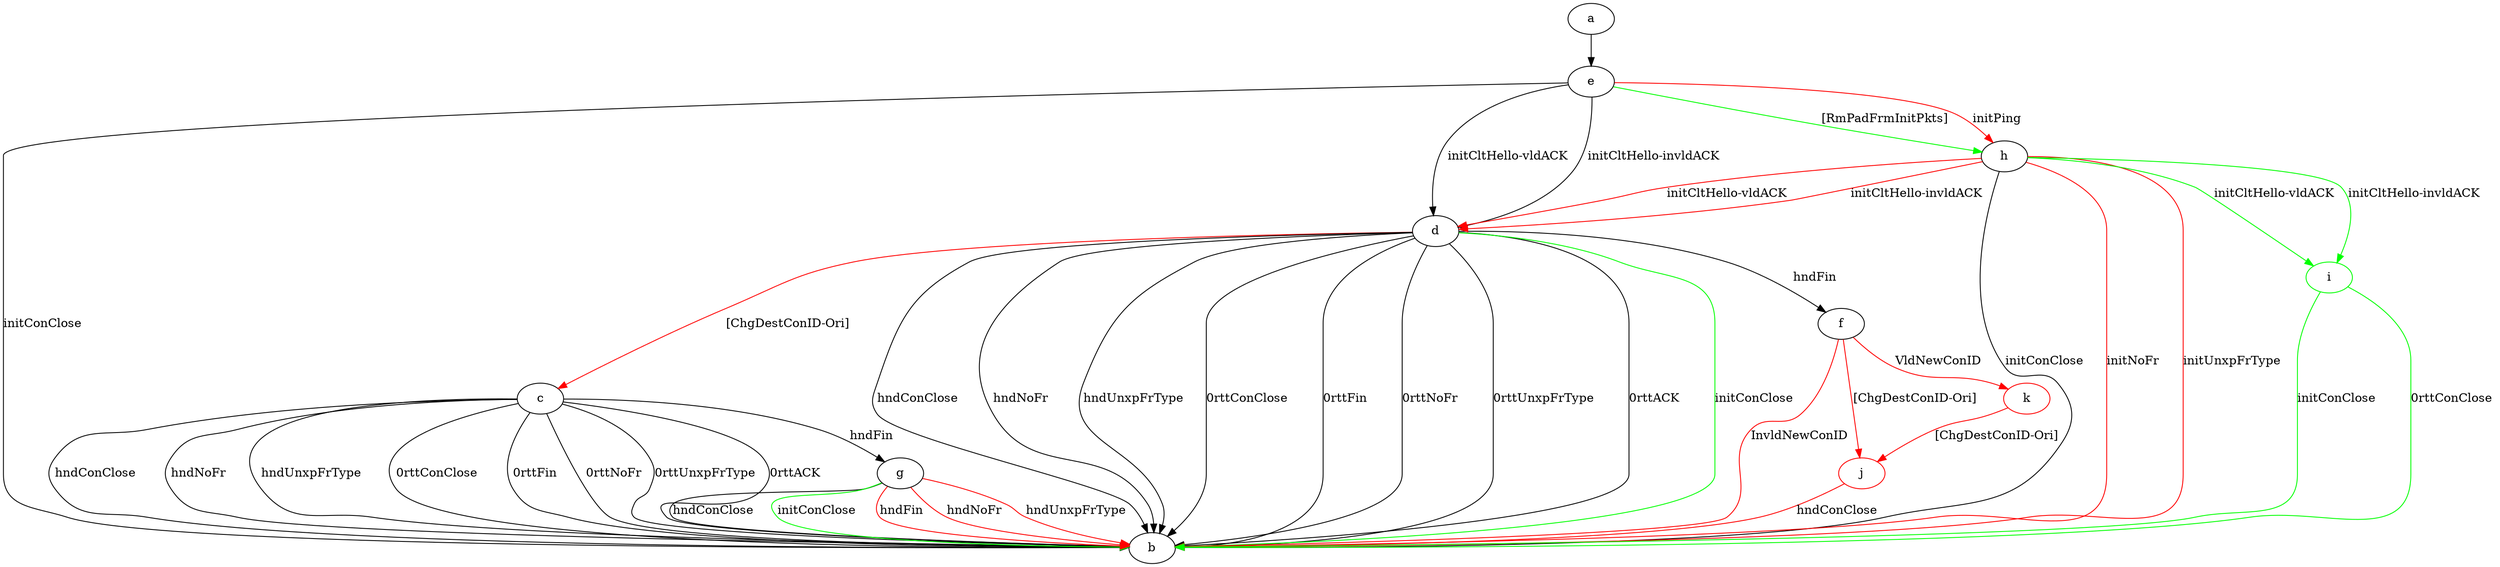 digraph "" {
	a -> e	[key=0];
	c -> b	[key=0,
		label="hndConClose "];
	c -> b	[key=1,
		label="hndNoFr "];
	c -> b	[key=2,
		label="hndUnxpFrType "];
	c -> b	[key=3,
		label="0rttConClose "];
	c -> b	[key=4,
		label="0rttFin "];
	c -> b	[key=5,
		label="0rttNoFr "];
	c -> b	[key=6,
		label="0rttUnxpFrType "];
	c -> b	[key=7,
		label="0rttACK "];
	c -> g	[key=0,
		label="hndFin "];
	d -> b	[key=0,
		label="hndConClose "];
	d -> b	[key=1,
		label="hndNoFr "];
	d -> b	[key=2,
		label="hndUnxpFrType "];
	d -> b	[key=3,
		label="0rttConClose "];
	d -> b	[key=4,
		label="0rttFin "];
	d -> b	[key=5,
		label="0rttNoFr "];
	d -> b	[key=6,
		label="0rttUnxpFrType "];
	d -> b	[key=7,
		label="0rttACK "];
	d -> b	[key=8,
		color=green,
		label="initConClose "];
	d -> c	[key=0,
		color=red,
		label="[ChgDestConID-Ori] "];
	d -> f	[key=0,
		label="hndFin "];
	e -> b	[key=0,
		label="initConClose "];
	e -> d	[key=0,
		label="initCltHello-vldACK "];
	e -> d	[key=1,
		label="initCltHello-invldACK "];
	e -> h	[key=0,
		color=green,
		label="[RmPadFrmInitPkts] "];
	e -> h	[key=1,
		color=red,
		label="initPing "];
	f -> b	[key=0,
		color=red,
		label="InvldNewConID "];
	j	[color=red];
	f -> j	[key=0,
		color=red,
		label="[ChgDestConID-Ori] "];
	k	[color=red];
	f -> k	[key=0,
		color=red,
		label="VldNewConID "];
	g -> b	[key=0,
		label="hndConClose "];
	g -> b	[key=1,
		color=green,
		label="initConClose "];
	g -> b	[key=2,
		color=red,
		label="hndFin "];
	g -> b	[key=3,
		color=red,
		label="hndNoFr "];
	g -> b	[key=4,
		color=red,
		label="hndUnxpFrType "];
	h -> b	[key=0,
		label="initConClose "];
	h -> b	[key=1,
		color=red,
		label="initNoFr "];
	h -> b	[key=2,
		color=red,
		label="initUnxpFrType "];
	h -> d	[key=0,
		color=red,
		label="initCltHello-vldACK "];
	h -> d	[key=1,
		color=red,
		label="initCltHello-invldACK "];
	i	[color=green];
	h -> i	[key=0,
		color=green,
		label="initCltHello-vldACK "];
	h -> i	[key=1,
		color=green,
		label="initCltHello-invldACK "];
	i -> b	[key=0,
		color=green,
		label="initConClose "];
	i -> b	[key=1,
		color=green,
		label="0rttConClose "];
	j -> b	[key=0,
		color=red,
		label="hndConClose "];
	k -> j	[key=0,
		color=red,
		label="[ChgDestConID-Ori] "];
}

